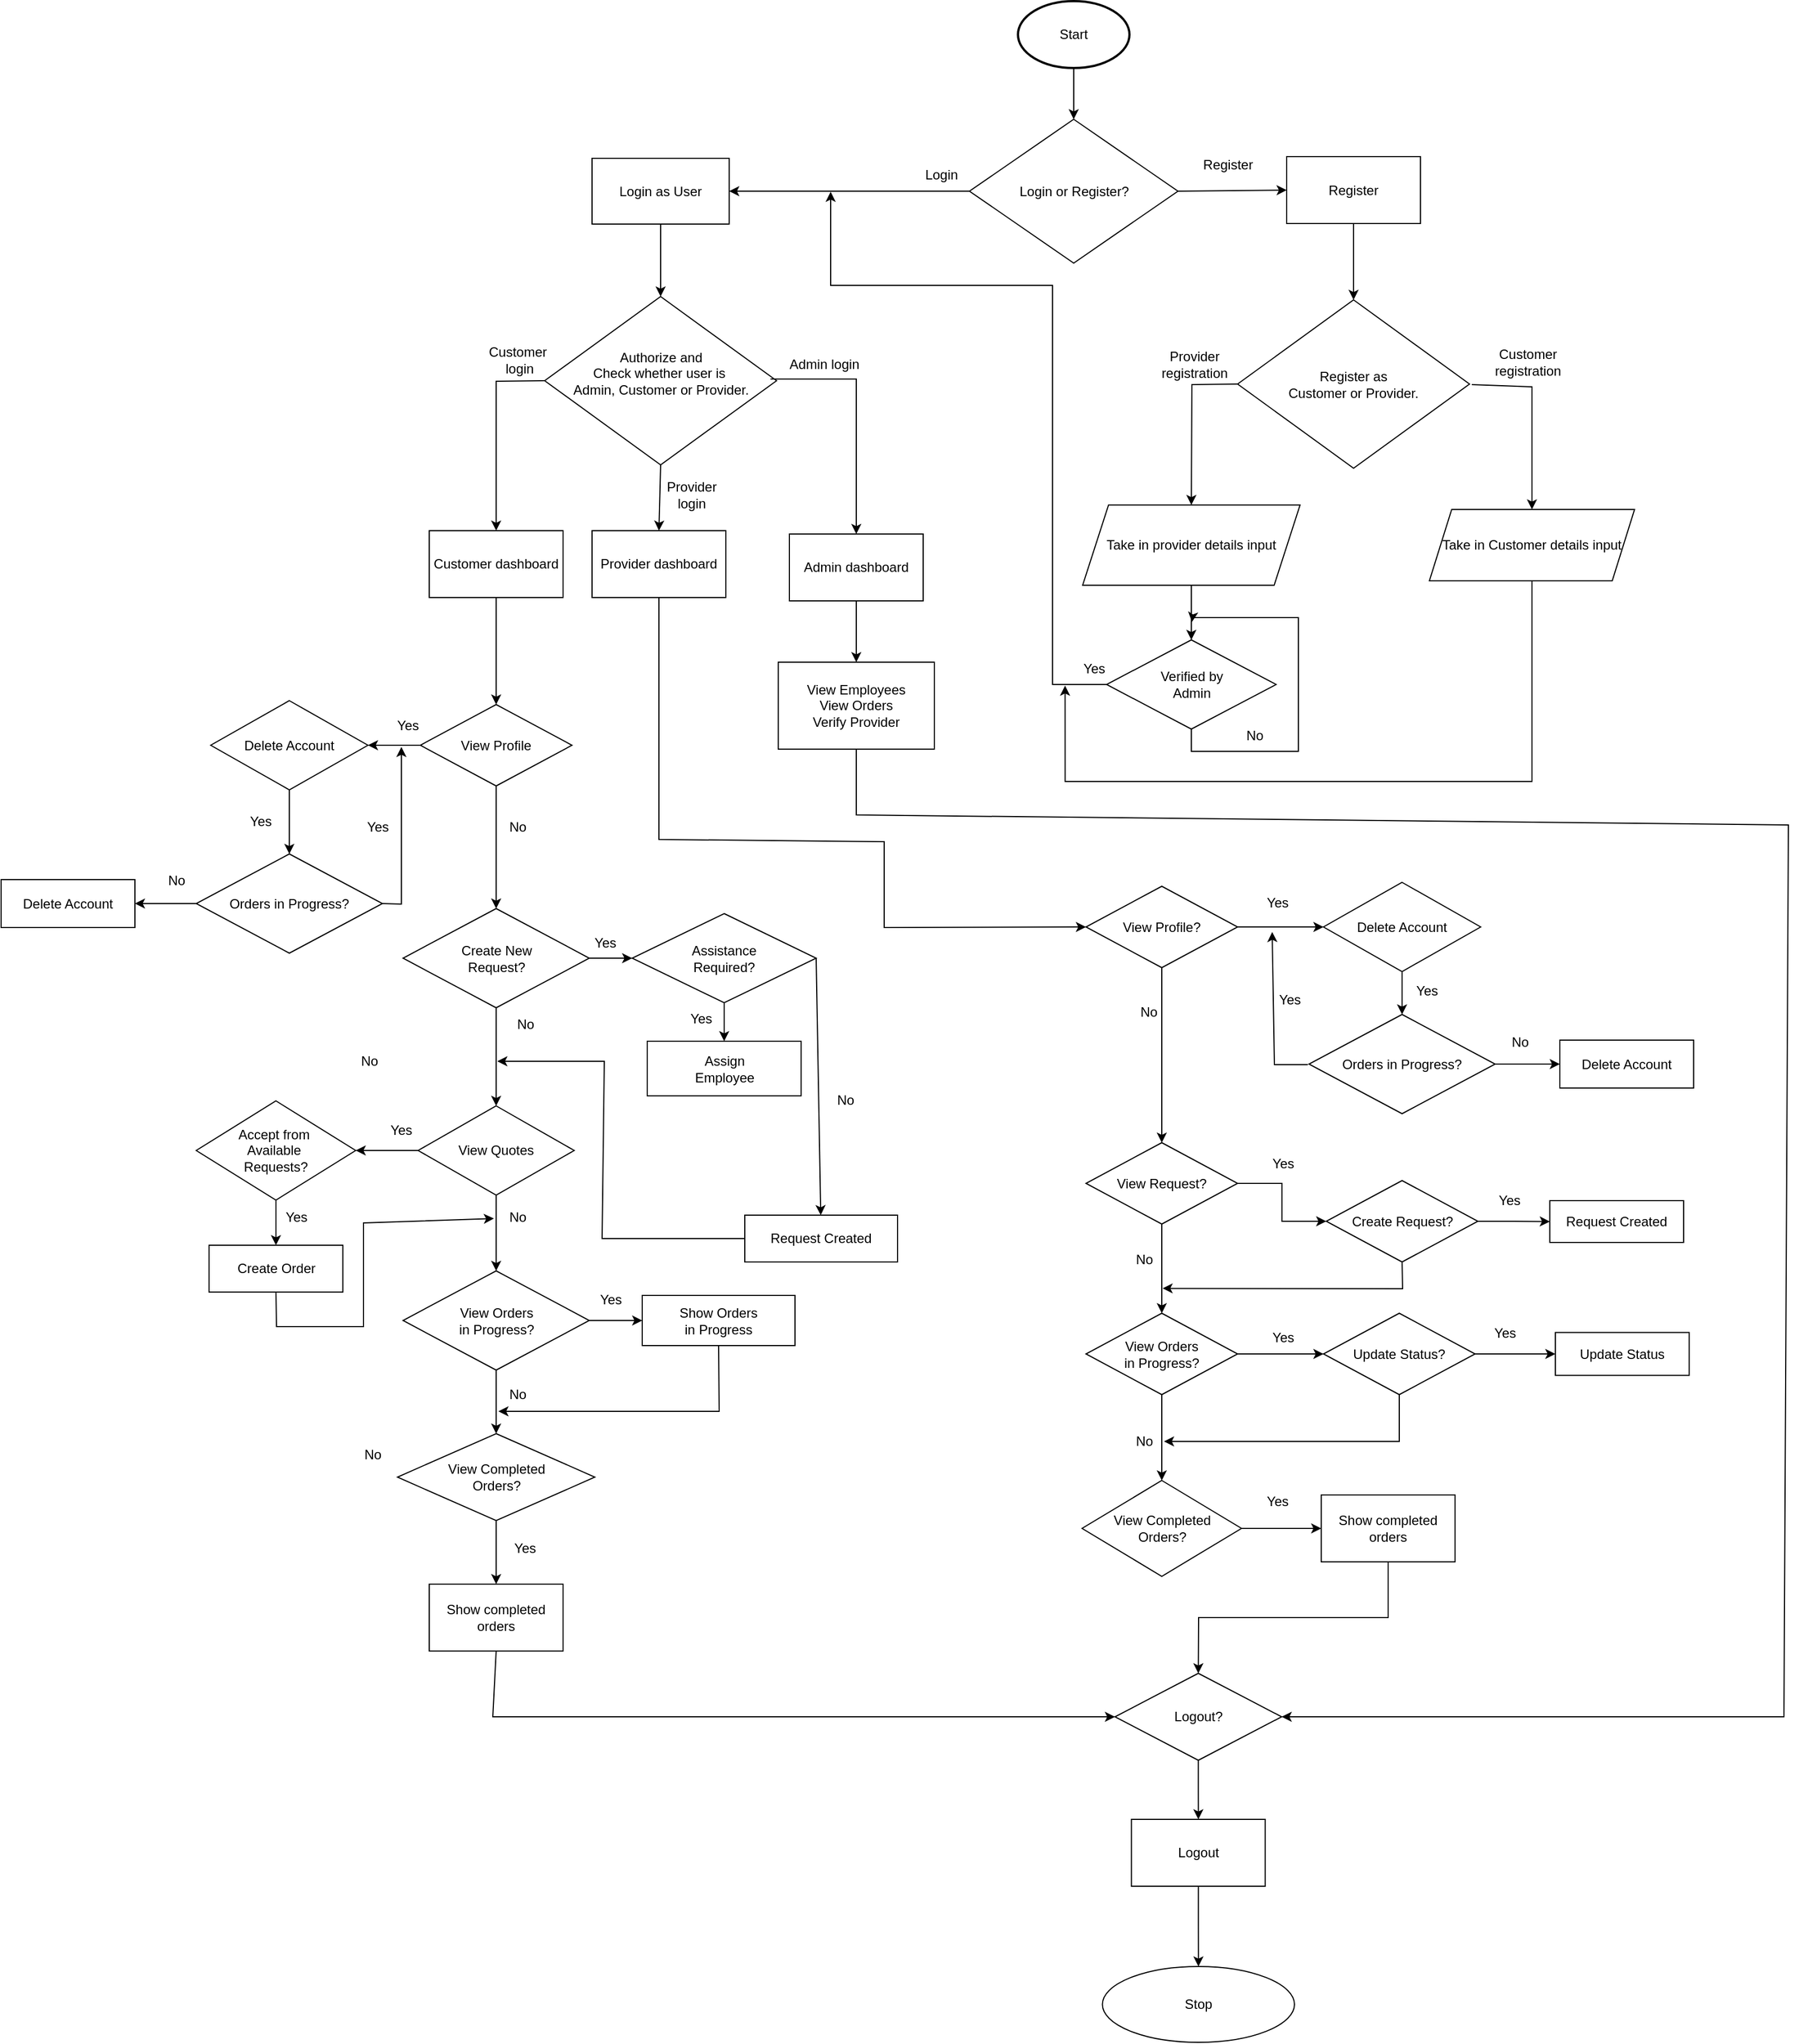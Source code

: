 <mxfile version="24.2.7" type="github">
  <diagram id="C5RBs43oDa-KdzZeNtuy" name="Page-1">
    <mxGraphModel dx="3140" dy="1832" grid="0" gridSize="10" guides="1" tooltips="1" connect="1" arrows="1" fold="1" page="0" pageScale="1" pageWidth="827" pageHeight="1169" math="0" shadow="0">
      <root>
        <mxCell id="WIyWlLk6GJQsqaUBKTNV-0" />
        <mxCell id="WIyWlLk6GJQsqaUBKTNV-1" parent="WIyWlLk6GJQsqaUBKTNV-0" />
        <mxCell id="cVaj2u5GrDJfhxVtXkWg-0" value="Start" style="strokeWidth=2;html=1;shape=mxgraph.flowchart.start_1;whiteSpace=wrap;" parent="WIyWlLk6GJQsqaUBKTNV-1" vertex="1">
          <mxGeometry x="954" y="-68" width="100" height="60" as="geometry" />
        </mxCell>
        <mxCell id="cVaj2u5GrDJfhxVtXkWg-1" value="Login as User" style="rounded=0;whiteSpace=wrap;html=1;" parent="WIyWlLk6GJQsqaUBKTNV-1" vertex="1">
          <mxGeometry x="572" y="73" width="123" height="59" as="geometry" />
        </mxCell>
        <mxCell id="cVaj2u5GrDJfhxVtXkWg-2" value="Authorize and &lt;br&gt;&lt;div&gt;Check whether user is&amp;nbsp;&lt;/div&gt;&lt;div&gt;Admin, Customer or Provider.&lt;/div&gt;&lt;div&gt;&lt;br&gt;&lt;/div&gt;" style="rhombus;whiteSpace=wrap;html=1;" parent="WIyWlLk6GJQsqaUBKTNV-1" vertex="1">
          <mxGeometry x="529.5" y="197" width="208" height="151" as="geometry" />
        </mxCell>
        <mxCell id="i8c5pmDL8lrEYYDZXuy1-27" style="edgeStyle=orthogonalEdgeStyle;rounded=0;orthogonalLoop=1;jettySize=auto;html=1;exitX=0.5;exitY=1;exitDx=0;exitDy=0;entryX=0.5;entryY=0;entryDx=0;entryDy=0;" parent="WIyWlLk6GJQsqaUBKTNV-1" source="cVaj2u5GrDJfhxVtXkWg-4" target="i8c5pmDL8lrEYYDZXuy1-26" edge="1">
          <mxGeometry relative="1" as="geometry" />
        </mxCell>
        <mxCell id="cVaj2u5GrDJfhxVtXkWg-4" value="Take in provider details input" style="shape=parallelogram;perimeter=parallelogramPerimeter;whiteSpace=wrap;html=1;fixedSize=1;size=23.235;" parent="WIyWlLk6GJQsqaUBKTNV-1" vertex="1">
          <mxGeometry x="1012" y="384" width="195" height="72" as="geometry" />
        </mxCell>
        <mxCell id="dcPLABYHglqpTAZh8oRQ-6" style="edgeStyle=orthogonalEdgeStyle;rounded=0;orthogonalLoop=1;jettySize=auto;html=1;exitX=0.5;exitY=1;exitDx=0;exitDy=0;entryX=0.25;entryY=1;entryDx=0;entryDy=0;" parent="WIyWlLk6GJQsqaUBKTNV-1" source="cVaj2u5GrDJfhxVtXkWg-5" target="dcPLABYHglqpTAZh8oRQ-2" edge="1">
          <mxGeometry relative="1" as="geometry">
            <Array as="points">
              <mxPoint x="1415" y="632" />
              <mxPoint x="996" y="632" />
            </Array>
          </mxGeometry>
        </mxCell>
        <mxCell id="cVaj2u5GrDJfhxVtXkWg-5" value="&lt;div&gt;Take in Customer details input&lt;/div&gt;" style="shape=parallelogram;perimeter=parallelogramPerimeter;whiteSpace=wrap;html=1;fixedSize=1;" parent="WIyWlLk6GJQsqaUBKTNV-1" vertex="1">
          <mxGeometry x="1323" y="388" width="184" height="64" as="geometry" />
        </mxCell>
        <mxCell id="fpHp3r4n80lvqYWK6fRq-11" style="edgeStyle=orthogonalEdgeStyle;rounded=0;orthogonalLoop=1;jettySize=auto;html=1;exitX=0.5;exitY=1;exitDx=0;exitDy=0;entryX=0.5;entryY=0;entryDx=0;entryDy=0;" edge="1" parent="WIyWlLk6GJQsqaUBKTNV-1" source="cVaj2u5GrDJfhxVtXkWg-7" target="fpHp3r4n80lvqYWK6fRq-4">
          <mxGeometry relative="1" as="geometry" />
        </mxCell>
        <mxCell id="cVaj2u5GrDJfhxVtXkWg-7" value="&lt;div&gt;Customer dashboard&lt;/div&gt;" style="rounded=0;whiteSpace=wrap;html=1;" parent="WIyWlLk6GJQsqaUBKTNV-1" vertex="1">
          <mxGeometry x="426" y="407" width="120" height="60" as="geometry" />
        </mxCell>
        <mxCell id="fpHp3r4n80lvqYWK6fRq-2" style="edgeStyle=orthogonalEdgeStyle;rounded=0;orthogonalLoop=1;jettySize=auto;html=1;exitX=0.5;exitY=1;exitDx=0;exitDy=0;entryX=0.5;entryY=0;entryDx=0;entryDy=0;" edge="1" parent="WIyWlLk6GJQsqaUBKTNV-1" source="cVaj2u5GrDJfhxVtXkWg-8" target="cVaj2u5GrDJfhxVtXkWg-9">
          <mxGeometry relative="1" as="geometry" />
        </mxCell>
        <mxCell id="cVaj2u5GrDJfhxVtXkWg-8" value="&lt;div&gt;Admin dashboard&lt;/div&gt;" style="rounded=0;whiteSpace=wrap;html=1;" parent="WIyWlLk6GJQsqaUBKTNV-1" vertex="1">
          <mxGeometry x="749" y="410" width="120" height="60" as="geometry" />
        </mxCell>
        <mxCell id="cVaj2u5GrDJfhxVtXkWg-12" value="&lt;div&gt;Assign&lt;/div&gt;&lt;div&gt;Employee&lt;br&gt;&lt;/div&gt;" style="rounded=0;whiteSpace=wrap;html=1;" parent="WIyWlLk6GJQsqaUBKTNV-1" vertex="1">
          <mxGeometry x="621.5" y="865" width="138" height="49" as="geometry" />
        </mxCell>
        <mxCell id="cVaj2u5GrDJfhxVtXkWg-13" value="&lt;div&gt;Request Created&lt;/div&gt;" style="rounded=0;whiteSpace=wrap;html=1;" parent="WIyWlLk6GJQsqaUBKTNV-1" vertex="1">
          <mxGeometry x="709" y="1021" width="137" height="42" as="geometry" />
        </mxCell>
        <mxCell id="cVaj2u5GrDJfhxVtXkWg-15" value="Show Orders &lt;br&gt;in Progress" style="rounded=0;whiteSpace=wrap;html=1;" parent="WIyWlLk6GJQsqaUBKTNV-1" vertex="1">
          <mxGeometry x="617" y="1093" width="137" height="45" as="geometry" />
        </mxCell>
        <mxCell id="i8c5pmDL8lrEYYDZXuy1-1" value="Login or Register?" style="rhombus;whiteSpace=wrap;html=1;" parent="WIyWlLk6GJQsqaUBKTNV-1" vertex="1">
          <mxGeometry x="910.5" y="38" width="187" height="129" as="geometry" />
        </mxCell>
        <mxCell id="i8c5pmDL8lrEYYDZXuy1-2" value="" style="endArrow=classic;html=1;rounded=0;exitX=0.5;exitY=1;exitDx=0;exitDy=0;exitPerimeter=0;entryX=0.5;entryY=0;entryDx=0;entryDy=0;" parent="WIyWlLk6GJQsqaUBKTNV-1" source="cVaj2u5GrDJfhxVtXkWg-0" target="i8c5pmDL8lrEYYDZXuy1-1" edge="1">
          <mxGeometry width="50" height="50" relative="1" as="geometry">
            <mxPoint x="995" y="237" as="sourcePoint" />
            <mxPoint x="1045" y="187" as="targetPoint" />
          </mxGeometry>
        </mxCell>
        <mxCell id="i8c5pmDL8lrEYYDZXuy1-3" value="" style="endArrow=classic;html=1;rounded=0;exitX=0;exitY=0.5;exitDx=0;exitDy=0;entryX=1;entryY=0.5;entryDx=0;entryDy=0;" parent="WIyWlLk6GJQsqaUBKTNV-1" source="i8c5pmDL8lrEYYDZXuy1-1" target="cVaj2u5GrDJfhxVtXkWg-1" edge="1">
          <mxGeometry width="50" height="50" relative="1" as="geometry">
            <mxPoint x="995" y="237" as="sourcePoint" />
            <mxPoint x="1045" y="187" as="targetPoint" />
          </mxGeometry>
        </mxCell>
        <mxCell id="i8c5pmDL8lrEYYDZXuy1-4" value="Register" style="rounded=0;whiteSpace=wrap;html=1;" parent="WIyWlLk6GJQsqaUBKTNV-1" vertex="1">
          <mxGeometry x="1195" y="71.5" width="120" height="60" as="geometry" />
        </mxCell>
        <mxCell id="i8c5pmDL8lrEYYDZXuy1-5" value="" style="endArrow=classic;html=1;rounded=0;exitX=0.5;exitY=1;exitDx=0;exitDy=0;entryX=0.5;entryY=0;entryDx=0;entryDy=0;" parent="WIyWlLk6GJQsqaUBKTNV-1" source="cVaj2u5GrDJfhxVtXkWg-1" target="cVaj2u5GrDJfhxVtXkWg-2" edge="1">
          <mxGeometry width="50" height="50" relative="1" as="geometry">
            <mxPoint x="984" y="237" as="sourcePoint" />
            <mxPoint x="1045" y="187" as="targetPoint" />
          </mxGeometry>
        </mxCell>
        <mxCell id="i8c5pmDL8lrEYYDZXuy1-6" value="&lt;div&gt;Register as&lt;br&gt;&lt;/div&gt;&lt;div&gt;Customer or Provider.&lt;/div&gt;" style="rhombus;whiteSpace=wrap;html=1;" parent="WIyWlLk6GJQsqaUBKTNV-1" vertex="1">
          <mxGeometry x="1151" y="200" width="208" height="151" as="geometry" />
        </mxCell>
        <mxCell id="i8c5pmDL8lrEYYDZXuy1-8" value="" style="endArrow=classic;html=1;rounded=0;entryX=0.5;entryY=0;entryDx=0;entryDy=0;exitX=0.5;exitY=1;exitDx=0;exitDy=0;" parent="WIyWlLk6GJQsqaUBKTNV-1" source="i8c5pmDL8lrEYYDZXuy1-4" target="i8c5pmDL8lrEYYDZXuy1-6" edge="1">
          <mxGeometry width="50" height="50" relative="1" as="geometry">
            <mxPoint x="995" y="237" as="sourcePoint" />
            <mxPoint x="1045" y="187" as="targetPoint" />
          </mxGeometry>
        </mxCell>
        <mxCell id="i8c5pmDL8lrEYYDZXuy1-9" value="" style="endArrow=classic;html=1;rounded=0;entryX=0;entryY=0.5;entryDx=0;entryDy=0;exitX=1;exitY=0.5;exitDx=0;exitDy=0;" parent="WIyWlLk6GJQsqaUBKTNV-1" source="i8c5pmDL8lrEYYDZXuy1-1" target="i8c5pmDL8lrEYYDZXuy1-4" edge="1">
          <mxGeometry width="50" height="50" relative="1" as="geometry">
            <mxPoint x="995" y="237" as="sourcePoint" />
            <mxPoint x="1045" y="187" as="targetPoint" />
          </mxGeometry>
        </mxCell>
        <mxCell id="i8c5pmDL8lrEYYDZXuy1-10" value="" style="endArrow=classic;html=1;rounded=0;exitX=0;exitY=0.5;exitDx=0;exitDy=0;entryX=0.5;entryY=0;entryDx=0;entryDy=0;" parent="WIyWlLk6GJQsqaUBKTNV-1" source="i8c5pmDL8lrEYYDZXuy1-6" target="cVaj2u5GrDJfhxVtXkWg-4" edge="1">
          <mxGeometry width="50" height="50" relative="1" as="geometry">
            <mxPoint x="860" y="369" as="sourcePoint" />
            <mxPoint x="910" y="319" as="targetPoint" />
            <Array as="points">
              <mxPoint x="1110" y="276" />
            </Array>
          </mxGeometry>
        </mxCell>
        <mxCell id="i8c5pmDL8lrEYYDZXuy1-11" value="" style="endArrow=classic;html=1;rounded=0;entryX=0.5;entryY=0;entryDx=0;entryDy=0;" parent="WIyWlLk6GJQsqaUBKTNV-1" target="cVaj2u5GrDJfhxVtXkWg-5" edge="1">
          <mxGeometry width="50" height="50" relative="1" as="geometry">
            <mxPoint x="1361" y="276" as="sourcePoint" />
            <mxPoint x="910" y="319" as="targetPoint" />
            <Array as="points">
              <mxPoint x="1415" y="278" />
            </Array>
          </mxGeometry>
        </mxCell>
        <mxCell id="i8c5pmDL8lrEYYDZXuy1-12" value="Provider dashboard" style="rounded=0;whiteSpace=wrap;html=1;" parent="WIyWlLk6GJQsqaUBKTNV-1" vertex="1">
          <mxGeometry x="572" y="407" width="120" height="60" as="geometry" />
        </mxCell>
        <mxCell id="i8c5pmDL8lrEYYDZXuy1-13" value="" style="endArrow=classic;html=1;rounded=0;exitX=0.974;exitY=0.49;exitDx=0;exitDy=0;exitPerimeter=0;entryX=0.5;entryY=0;entryDx=0;entryDy=0;" parent="WIyWlLk6GJQsqaUBKTNV-1" source="cVaj2u5GrDJfhxVtXkWg-2" target="cVaj2u5GrDJfhxVtXkWg-8" edge="1">
          <mxGeometry width="50" height="50" relative="1" as="geometry">
            <mxPoint x="860" y="371" as="sourcePoint" />
            <mxPoint x="910" y="321" as="targetPoint" />
            <Array as="points">
              <mxPoint x="809" y="271" />
            </Array>
          </mxGeometry>
        </mxCell>
        <mxCell id="i8c5pmDL8lrEYYDZXuy1-14" value="" style="endArrow=classic;html=1;rounded=0;exitX=0.5;exitY=1;exitDx=0;exitDy=0;entryX=0.5;entryY=0;entryDx=0;entryDy=0;" parent="WIyWlLk6GJQsqaUBKTNV-1" source="cVaj2u5GrDJfhxVtXkWg-2" target="i8c5pmDL8lrEYYDZXuy1-12" edge="1">
          <mxGeometry width="50" height="50" relative="1" as="geometry">
            <mxPoint x="860" y="371" as="sourcePoint" />
            <mxPoint x="910" y="321" as="targetPoint" />
          </mxGeometry>
        </mxCell>
        <mxCell id="i8c5pmDL8lrEYYDZXuy1-15" value="" style="endArrow=classic;html=1;rounded=0;exitX=0;exitY=0.5;exitDx=0;exitDy=0;entryX=0.5;entryY=0;entryDx=0;entryDy=0;" parent="WIyWlLk6GJQsqaUBKTNV-1" source="cVaj2u5GrDJfhxVtXkWg-2" target="cVaj2u5GrDJfhxVtXkWg-7" edge="1">
          <mxGeometry width="50" height="50" relative="1" as="geometry">
            <mxPoint x="860" y="371" as="sourcePoint" />
            <mxPoint x="910" y="321" as="targetPoint" />
            <Array as="points">
              <mxPoint x="486" y="273" />
            </Array>
          </mxGeometry>
        </mxCell>
        <mxCell id="i8c5pmDL8lrEYYDZXuy1-16" value="Provider registration" style="text;html=1;align=center;verticalAlign=middle;whiteSpace=wrap;rounded=0;rotation=0;" parent="WIyWlLk6GJQsqaUBKTNV-1" vertex="1">
          <mxGeometry x="1060" y="243" width="105" height="30" as="geometry" />
        </mxCell>
        <mxCell id="i8c5pmDL8lrEYYDZXuy1-17" value="&lt;div&gt;Customer&lt;/div&gt;&lt;div&gt;registration&lt;/div&gt;" style="text;html=1;align=center;verticalAlign=middle;whiteSpace=wrap;rounded=0;" parent="WIyWlLk6GJQsqaUBKTNV-1" vertex="1">
          <mxGeometry x="1359" y="241" width="105" height="30" as="geometry" />
        </mxCell>
        <mxCell id="i8c5pmDL8lrEYYDZXuy1-18" value="Admin login" style="text;html=1;align=center;verticalAlign=middle;whiteSpace=wrap;rounded=0;" parent="WIyWlLk6GJQsqaUBKTNV-1" vertex="1">
          <mxGeometry x="728" y="243" width="105" height="30" as="geometry" />
        </mxCell>
        <mxCell id="i8c5pmDL8lrEYYDZXuy1-19" value="&lt;div&gt;Provider&lt;/div&gt;&lt;div&gt;login&lt;/div&gt;" style="text;html=1;align=center;verticalAlign=middle;whiteSpace=wrap;rounded=0;" parent="WIyWlLk6GJQsqaUBKTNV-1" vertex="1">
          <mxGeometry x="609" y="360" width="105" height="30" as="geometry" />
        </mxCell>
        <mxCell id="i8c5pmDL8lrEYYDZXuy1-21" value="&lt;div&gt;Customer&lt;/div&gt;&lt;div&gt;&amp;nbsp;login&lt;/div&gt;" style="text;html=1;align=center;verticalAlign=middle;whiteSpace=wrap;rounded=0;" parent="WIyWlLk6GJQsqaUBKTNV-1" vertex="1">
          <mxGeometry x="453" y="239" width="105" height="30" as="geometry" />
        </mxCell>
        <mxCell id="i8c5pmDL8lrEYYDZXuy1-23" value="Register" style="text;html=1;align=center;verticalAlign=middle;whiteSpace=wrap;rounded=0;" parent="WIyWlLk6GJQsqaUBKTNV-1" vertex="1">
          <mxGeometry x="1090" y="64" width="105" height="30" as="geometry" />
        </mxCell>
        <mxCell id="i8c5pmDL8lrEYYDZXuy1-28" style="edgeStyle=orthogonalEdgeStyle;rounded=0;orthogonalLoop=1;jettySize=auto;html=1;exitX=0.5;exitY=1;exitDx=0;exitDy=0;" parent="WIyWlLk6GJQsqaUBKTNV-1" source="i8c5pmDL8lrEYYDZXuy1-26" edge="1">
          <mxGeometry relative="1" as="geometry">
            <mxPoint x="1110" y="489" as="targetPoint" />
          </mxGeometry>
        </mxCell>
        <mxCell id="i8c5pmDL8lrEYYDZXuy1-29" style="edgeStyle=orthogonalEdgeStyle;rounded=0;orthogonalLoop=1;jettySize=auto;html=1;exitX=0;exitY=0.5;exitDx=0;exitDy=0;" parent="WIyWlLk6GJQsqaUBKTNV-1" source="i8c5pmDL8lrEYYDZXuy1-26" edge="1">
          <mxGeometry relative="1" as="geometry">
            <mxPoint x="786" y="103" as="targetPoint" />
            <Array as="points">
              <mxPoint x="985" y="545" />
              <mxPoint x="985" y="187" />
              <mxPoint x="786" y="187" />
            </Array>
          </mxGeometry>
        </mxCell>
        <mxCell id="i8c5pmDL8lrEYYDZXuy1-26" value="&lt;div&gt;Verified by&lt;/div&gt;&lt;div&gt;Admin&lt;br&gt;&lt;/div&gt;" style="rhombus;whiteSpace=wrap;html=1;" parent="WIyWlLk6GJQsqaUBKTNV-1" vertex="1">
          <mxGeometry x="1033.5" y="505" width="152" height="80" as="geometry" />
        </mxCell>
        <mxCell id="dcPLABYHglqpTAZh8oRQ-0" value="Login" style="text;html=1;align=center;verticalAlign=middle;whiteSpace=wrap;rounded=0;" parent="WIyWlLk6GJQsqaUBKTNV-1" vertex="1">
          <mxGeometry x="833" y="73" width="105" height="30" as="geometry" />
        </mxCell>
        <mxCell id="dcPLABYHglqpTAZh8oRQ-2" value="Yes" style="text;html=1;align=center;verticalAlign=middle;whiteSpace=wrap;rounded=0;" parent="WIyWlLk6GJQsqaUBKTNV-1" vertex="1">
          <mxGeometry x="970" y="516" width="105" height="30" as="geometry" />
        </mxCell>
        <mxCell id="dcPLABYHglqpTAZh8oRQ-3" value="&lt;div&gt;No&lt;/div&gt;" style="text;html=1;align=center;verticalAlign=middle;whiteSpace=wrap;rounded=0;" parent="WIyWlLk6GJQsqaUBKTNV-1" vertex="1">
          <mxGeometry x="1114" y="576" width="105" height="30" as="geometry" />
        </mxCell>
        <mxCell id="cVaj2u5GrDJfhxVtXkWg-9" value="&lt;div&gt;View Employees&lt;/div&gt;&lt;div&gt;View Orders&lt;/div&gt;&lt;div&gt;Verify Provider&lt;br&gt;&lt;/div&gt;" style="rounded=0;whiteSpace=wrap;html=1;" parent="WIyWlLk6GJQsqaUBKTNV-1" vertex="1">
          <mxGeometry x="739" y="525" width="140" height="78" as="geometry" />
        </mxCell>
        <mxCell id="fpHp3r4n80lvqYWK6fRq-12" style="edgeStyle=orthogonalEdgeStyle;rounded=0;orthogonalLoop=1;jettySize=auto;html=1;exitX=0.5;exitY=1;exitDx=0;exitDy=0;entryX=0.5;entryY=0;entryDx=0;entryDy=0;" edge="1" parent="WIyWlLk6GJQsqaUBKTNV-1" source="fpHp3r4n80lvqYWK6fRq-4" target="fpHp3r4n80lvqYWK6fRq-6">
          <mxGeometry relative="1" as="geometry" />
        </mxCell>
        <mxCell id="fpHp3r4n80lvqYWK6fRq-14" value="" style="edgeStyle=orthogonalEdgeStyle;rounded=0;orthogonalLoop=1;jettySize=auto;html=1;" edge="1" parent="WIyWlLk6GJQsqaUBKTNV-1" source="fpHp3r4n80lvqYWK6fRq-4" target="fpHp3r4n80lvqYWK6fRq-13">
          <mxGeometry relative="1" as="geometry" />
        </mxCell>
        <mxCell id="fpHp3r4n80lvqYWK6fRq-4" value="View Profile" style="rhombus;whiteSpace=wrap;html=1;" vertex="1" parent="WIyWlLk6GJQsqaUBKTNV-1">
          <mxGeometry x="418" y="563" width="136" height="73" as="geometry" />
        </mxCell>
        <mxCell id="fpHp3r4n80lvqYWK6fRq-29" value="" style="edgeStyle=orthogonalEdgeStyle;rounded=0;orthogonalLoop=1;jettySize=auto;html=1;" edge="1" parent="WIyWlLk6GJQsqaUBKTNV-1" source="fpHp3r4n80lvqYWK6fRq-6" target="fpHp3r4n80lvqYWK6fRq-7">
          <mxGeometry relative="1" as="geometry" />
        </mxCell>
        <mxCell id="fpHp3r4n80lvqYWK6fRq-32" value="" style="edgeStyle=orthogonalEdgeStyle;rounded=0;orthogonalLoop=1;jettySize=auto;html=1;" edge="1" parent="WIyWlLk6GJQsqaUBKTNV-1" source="fpHp3r4n80lvqYWK6fRq-6" target="fpHp3r4n80lvqYWK6fRq-31">
          <mxGeometry relative="1" as="geometry" />
        </mxCell>
        <mxCell id="fpHp3r4n80lvqYWK6fRq-6" value="Create New &lt;br&gt;Request?" style="rhombus;whiteSpace=wrap;html=1;" vertex="1" parent="WIyWlLk6GJQsqaUBKTNV-1">
          <mxGeometry x="402.5" y="746" width="167" height="89" as="geometry" />
        </mxCell>
        <mxCell id="fpHp3r4n80lvqYWK6fRq-30" value="" style="edgeStyle=orthogonalEdgeStyle;rounded=0;orthogonalLoop=1;jettySize=auto;html=1;" edge="1" parent="WIyWlLk6GJQsqaUBKTNV-1" source="fpHp3r4n80lvqYWK6fRq-7" target="fpHp3r4n80lvqYWK6fRq-10">
          <mxGeometry relative="1" as="geometry" />
        </mxCell>
        <mxCell id="fpHp3r4n80lvqYWK6fRq-42" value="" style="edgeStyle=orthogonalEdgeStyle;rounded=0;orthogonalLoop=1;jettySize=auto;html=1;" edge="1" parent="WIyWlLk6GJQsqaUBKTNV-1" source="fpHp3r4n80lvqYWK6fRq-7" target="fpHp3r4n80lvqYWK6fRq-41">
          <mxGeometry relative="1" as="geometry" />
        </mxCell>
        <mxCell id="fpHp3r4n80lvqYWK6fRq-7" value="&lt;div&gt;View Quotes&lt;/div&gt;" style="rhombus;whiteSpace=wrap;html=1;" vertex="1" parent="WIyWlLk6GJQsqaUBKTNV-1">
          <mxGeometry x="416" y="923" width="140" height="80" as="geometry" />
        </mxCell>
        <mxCell id="fpHp3r4n80lvqYWK6fRq-8" value="&lt;div&gt;Orders in Progress?&lt;/div&gt;" style="rhombus;whiteSpace=wrap;html=1;" vertex="1" parent="WIyWlLk6GJQsqaUBKTNV-1">
          <mxGeometry x="217" y="697" width="167" height="89" as="geometry" />
        </mxCell>
        <mxCell id="fpHp3r4n80lvqYWK6fRq-53" value="" style="edgeStyle=orthogonalEdgeStyle;rounded=0;orthogonalLoop=1;jettySize=auto;html=1;" edge="1" parent="WIyWlLk6GJQsqaUBKTNV-1" source="fpHp3r4n80lvqYWK6fRq-10" target="fpHp3r4n80lvqYWK6fRq-52">
          <mxGeometry relative="1" as="geometry" />
        </mxCell>
        <mxCell id="fpHp3r4n80lvqYWK6fRq-61" value="" style="edgeStyle=orthogonalEdgeStyle;rounded=0;orthogonalLoop=1;jettySize=auto;html=1;" edge="1" parent="WIyWlLk6GJQsqaUBKTNV-1" source="fpHp3r4n80lvqYWK6fRq-10" target="cVaj2u5GrDJfhxVtXkWg-15">
          <mxGeometry relative="1" as="geometry" />
        </mxCell>
        <mxCell id="fpHp3r4n80lvqYWK6fRq-10" value="View Orders&lt;br&gt;in Progress?" style="rhombus;whiteSpace=wrap;html=1;" vertex="1" parent="WIyWlLk6GJQsqaUBKTNV-1">
          <mxGeometry x="402.5" y="1071" width="167" height="89" as="geometry" />
        </mxCell>
        <mxCell id="fpHp3r4n80lvqYWK6fRq-17" value="" style="edgeStyle=orthogonalEdgeStyle;rounded=0;orthogonalLoop=1;jettySize=auto;html=1;entryX=0.5;entryY=0;entryDx=0;entryDy=0;" edge="1" parent="WIyWlLk6GJQsqaUBKTNV-1" source="fpHp3r4n80lvqYWK6fRq-13" target="fpHp3r4n80lvqYWK6fRq-8">
          <mxGeometry relative="1" as="geometry">
            <mxPoint x="300.5" y="719.5" as="targetPoint" />
          </mxGeometry>
        </mxCell>
        <mxCell id="fpHp3r4n80lvqYWK6fRq-13" value="Delete Account" style="rhombus;whiteSpace=wrap;html=1;" vertex="1" parent="WIyWlLk6GJQsqaUBKTNV-1">
          <mxGeometry x="230" y="559.5" width="141" height="80" as="geometry" />
        </mxCell>
        <mxCell id="fpHp3r4n80lvqYWK6fRq-18" value="Delete Account" style="rounded=0;whiteSpace=wrap;html=1;" vertex="1" parent="WIyWlLk6GJQsqaUBKTNV-1">
          <mxGeometry x="42" y="720" width="120" height="43" as="geometry" />
        </mxCell>
        <mxCell id="fpHp3r4n80lvqYWK6fRq-20" value="No" style="text;html=1;align=center;verticalAlign=middle;whiteSpace=wrap;rounded=0;" vertex="1" parent="WIyWlLk6GJQsqaUBKTNV-1">
          <mxGeometry x="488" y="658" width="35" height="30" as="geometry" />
        </mxCell>
        <mxCell id="fpHp3r4n80lvqYWK6fRq-21" value="" style="endArrow=classic;html=1;rounded=0;entryX=1;entryY=0.5;entryDx=0;entryDy=0;exitX=0;exitY=0.5;exitDx=0;exitDy=0;" edge="1" parent="WIyWlLk6GJQsqaUBKTNV-1" source="fpHp3r4n80lvqYWK6fRq-8" target="fpHp3r4n80lvqYWK6fRq-18">
          <mxGeometry width="50" height="50" relative="1" as="geometry">
            <mxPoint x="653" y="696" as="sourcePoint" />
            <mxPoint x="703" y="646" as="targetPoint" />
          </mxGeometry>
        </mxCell>
        <mxCell id="fpHp3r4n80lvqYWK6fRq-24" value="" style="endArrow=classic;html=1;rounded=0;exitX=1;exitY=0.5;exitDx=0;exitDy=0;" edge="1" parent="WIyWlLk6GJQsqaUBKTNV-1" source="fpHp3r4n80lvqYWK6fRq-8">
          <mxGeometry width="50" height="50" relative="1" as="geometry">
            <mxPoint x="521" y="756" as="sourcePoint" />
            <mxPoint x="401" y="601" as="targetPoint" />
            <Array as="points">
              <mxPoint x="401" y="742" />
            </Array>
          </mxGeometry>
        </mxCell>
        <mxCell id="fpHp3r4n80lvqYWK6fRq-25" value="Yes" style="text;html=1;align=center;verticalAlign=middle;whiteSpace=wrap;rounded=0;" vertex="1" parent="WIyWlLk6GJQsqaUBKTNV-1">
          <mxGeometry x="377" y="567" width="60" height="30" as="geometry" />
        </mxCell>
        <mxCell id="fpHp3r4n80lvqYWK6fRq-26" value="Yes" style="text;html=1;align=center;verticalAlign=middle;whiteSpace=wrap;rounded=0;" vertex="1" parent="WIyWlLk6GJQsqaUBKTNV-1">
          <mxGeometry x="363" y="658" width="34" height="30" as="geometry" />
        </mxCell>
        <mxCell id="fpHp3r4n80lvqYWK6fRq-27" value="Yes" style="text;html=1;align=center;verticalAlign=middle;whiteSpace=wrap;rounded=0;" vertex="1" parent="WIyWlLk6GJQsqaUBKTNV-1">
          <mxGeometry x="258" y="653" width="34" height="30" as="geometry" />
        </mxCell>
        <mxCell id="fpHp3r4n80lvqYWK6fRq-28" value="No" style="text;html=1;align=center;verticalAlign=middle;whiteSpace=wrap;rounded=0;" vertex="1" parent="WIyWlLk6GJQsqaUBKTNV-1">
          <mxGeometry x="182" y="706" width="35" height="30" as="geometry" />
        </mxCell>
        <mxCell id="fpHp3r4n80lvqYWK6fRq-33" value="" style="edgeStyle=orthogonalEdgeStyle;rounded=0;orthogonalLoop=1;jettySize=auto;html=1;" edge="1" parent="WIyWlLk6GJQsqaUBKTNV-1" source="fpHp3r4n80lvqYWK6fRq-31" target="cVaj2u5GrDJfhxVtXkWg-12">
          <mxGeometry relative="1" as="geometry" />
        </mxCell>
        <mxCell id="fpHp3r4n80lvqYWK6fRq-31" value="&lt;div&gt;Assistance&lt;/div&gt;&lt;div&gt;Required?&lt;br&gt;&lt;/div&gt;" style="rhombus;whiteSpace=wrap;html=1;" vertex="1" parent="WIyWlLk6GJQsqaUBKTNV-1">
          <mxGeometry x="608" y="750.5" width="165" height="80" as="geometry" />
        </mxCell>
        <mxCell id="fpHp3r4n80lvqYWK6fRq-34" value="" style="endArrow=classic;html=1;rounded=0;exitX=1;exitY=0.5;exitDx=0;exitDy=0;" edge="1" parent="WIyWlLk6GJQsqaUBKTNV-1" source="fpHp3r4n80lvqYWK6fRq-31" target="cVaj2u5GrDJfhxVtXkWg-13">
          <mxGeometry width="50" height="50" relative="1" as="geometry">
            <mxPoint x="646" y="829" as="sourcePoint" />
            <mxPoint x="696" y="779" as="targetPoint" />
          </mxGeometry>
        </mxCell>
        <mxCell id="fpHp3r4n80lvqYWK6fRq-35" value="No" style="text;html=1;align=center;verticalAlign=middle;whiteSpace=wrap;rounded=0;" vertex="1" parent="WIyWlLk6GJQsqaUBKTNV-1">
          <mxGeometry x="494.5" y="835" width="35" height="30" as="geometry" />
        </mxCell>
        <mxCell id="fpHp3r4n80lvqYWK6fRq-36" value="Yes" style="text;html=1;align=center;verticalAlign=middle;whiteSpace=wrap;rounded=0;" vertex="1" parent="WIyWlLk6GJQsqaUBKTNV-1">
          <mxGeometry x="567" y="767" width="34" height="19" as="geometry" />
        </mxCell>
        <mxCell id="fpHp3r4n80lvqYWK6fRq-37" value="Yes" style="text;html=1;align=center;verticalAlign=middle;whiteSpace=wrap;rounded=0;" vertex="1" parent="WIyWlLk6GJQsqaUBKTNV-1">
          <mxGeometry x="653" y="835" width="34" height="19" as="geometry" />
        </mxCell>
        <mxCell id="fpHp3r4n80lvqYWK6fRq-38" value="No" style="text;html=1;align=center;verticalAlign=middle;whiteSpace=wrap;rounded=0;" vertex="1" parent="WIyWlLk6GJQsqaUBKTNV-1">
          <mxGeometry x="782" y="903" width="35" height="30" as="geometry" />
        </mxCell>
        <mxCell id="fpHp3r4n80lvqYWK6fRq-39" value="" style="endArrow=classic;html=1;rounded=0;exitX=0;exitY=0.5;exitDx=0;exitDy=0;" edge="1" parent="WIyWlLk6GJQsqaUBKTNV-1" source="cVaj2u5GrDJfhxVtXkWg-13">
          <mxGeometry width="50" height="50" relative="1" as="geometry">
            <mxPoint x="646" y="917" as="sourcePoint" />
            <mxPoint x="487" y="883" as="targetPoint" />
            <Array as="points">
              <mxPoint x="581" y="1042" />
              <mxPoint x="583" y="883" />
            </Array>
          </mxGeometry>
        </mxCell>
        <mxCell id="fpHp3r4n80lvqYWK6fRq-40" value="No" style="text;html=1;align=center;verticalAlign=middle;whiteSpace=wrap;rounded=0;" vertex="1" parent="WIyWlLk6GJQsqaUBKTNV-1">
          <mxGeometry x="488" y="1008" width="35" height="30" as="geometry" />
        </mxCell>
        <mxCell id="fpHp3r4n80lvqYWK6fRq-47" value="" style="edgeStyle=orthogonalEdgeStyle;rounded=0;orthogonalLoop=1;jettySize=auto;html=1;" edge="1" parent="WIyWlLk6GJQsqaUBKTNV-1" source="fpHp3r4n80lvqYWK6fRq-41" target="fpHp3r4n80lvqYWK6fRq-46">
          <mxGeometry relative="1" as="geometry" />
        </mxCell>
        <mxCell id="fpHp3r4n80lvqYWK6fRq-41" value="&lt;div&gt;Accept from&amp;nbsp;&lt;/div&gt;&lt;div&gt;Available&amp;nbsp;&lt;/div&gt;&lt;div&gt;Requests?&lt;/div&gt;" style="rhombus;whiteSpace=wrap;html=1;" vertex="1" parent="WIyWlLk6GJQsqaUBKTNV-1">
          <mxGeometry x="217" y="918.5" width="143" height="89" as="geometry" />
        </mxCell>
        <mxCell id="fpHp3r4n80lvqYWK6fRq-46" value="Create Order" style="whiteSpace=wrap;html=1;" vertex="1" parent="WIyWlLk6GJQsqaUBKTNV-1">
          <mxGeometry x="228.5" y="1048" width="120" height="42" as="geometry" />
        </mxCell>
        <mxCell id="fpHp3r4n80lvqYWK6fRq-48" value="" style="endArrow=classic;html=1;rounded=0;entryX=0;entryY=0.5;entryDx=0;entryDy=0;exitX=0.5;exitY=1;exitDx=0;exitDy=0;" edge="1" parent="WIyWlLk6GJQsqaUBKTNV-1" source="fpHp3r4n80lvqYWK6fRq-46">
          <mxGeometry width="50" height="50" relative="1" as="geometry">
            <mxPoint x="288" y="1024" as="sourcePoint" />
            <mxPoint x="484" y="1024" as="targetPoint" />
            <Array as="points">
              <mxPoint x="289" y="1121" />
              <mxPoint x="367" y="1121" />
              <mxPoint x="367" y="1028" />
            </Array>
          </mxGeometry>
        </mxCell>
        <mxCell id="fpHp3r4n80lvqYWK6fRq-49" value="Yes" style="text;html=1;align=center;verticalAlign=middle;whiteSpace=wrap;rounded=0;" vertex="1" parent="WIyWlLk6GJQsqaUBKTNV-1">
          <mxGeometry x="290" y="1008" width="34" height="30" as="geometry" />
        </mxCell>
        <mxCell id="fpHp3r4n80lvqYWK6fRq-50" value="No" style="text;html=1;align=center;verticalAlign=middle;whiteSpace=wrap;rounded=0;" vertex="1" parent="WIyWlLk6GJQsqaUBKTNV-1">
          <mxGeometry x="355" y="868" width="35" height="30" as="geometry" />
        </mxCell>
        <mxCell id="fpHp3r4n80lvqYWK6fRq-51" value="Yes" style="text;html=1;align=center;verticalAlign=middle;whiteSpace=wrap;rounded=0;" vertex="1" parent="WIyWlLk6GJQsqaUBKTNV-1">
          <mxGeometry x="384" y="935" width="34" height="19" as="geometry" />
        </mxCell>
        <mxCell id="fpHp3r4n80lvqYWK6fRq-55" value="" style="edgeStyle=orthogonalEdgeStyle;rounded=0;orthogonalLoop=1;jettySize=auto;html=1;" edge="1" parent="WIyWlLk6GJQsqaUBKTNV-1" source="fpHp3r4n80lvqYWK6fRq-52" target="fpHp3r4n80lvqYWK6fRq-54">
          <mxGeometry relative="1" as="geometry" />
        </mxCell>
        <mxCell id="fpHp3r4n80lvqYWK6fRq-52" value="View Completed&lt;br&gt;Orders?" style="rhombus;whiteSpace=wrap;html=1;" vertex="1" parent="WIyWlLk6GJQsqaUBKTNV-1">
          <mxGeometry x="397.5" y="1217" width="177" height="78" as="geometry" />
        </mxCell>
        <mxCell id="fpHp3r4n80lvqYWK6fRq-54" value="Show completed orders" style="whiteSpace=wrap;html=1;" vertex="1" parent="WIyWlLk6GJQsqaUBKTNV-1">
          <mxGeometry x="426" y="1352" width="120" height="60" as="geometry" />
        </mxCell>
        <mxCell id="fpHp3r4n80lvqYWK6fRq-115" value="" style="edgeStyle=orthogonalEdgeStyle;rounded=0;orthogonalLoop=1;jettySize=auto;html=1;" edge="1" parent="WIyWlLk6GJQsqaUBKTNV-1" source="fpHp3r4n80lvqYWK6fRq-56" target="fpHp3r4n80lvqYWK6fRq-114">
          <mxGeometry relative="1" as="geometry" />
        </mxCell>
        <mxCell id="fpHp3r4n80lvqYWK6fRq-56" value="Logout?" style="rhombus;whiteSpace=wrap;html=1;" vertex="1" parent="WIyWlLk6GJQsqaUBKTNV-1">
          <mxGeometry x="1041" y="1432" width="149.5" height="78" as="geometry" />
        </mxCell>
        <mxCell id="fpHp3r4n80lvqYWK6fRq-58" value="No" style="text;html=1;align=center;verticalAlign=middle;whiteSpace=wrap;rounded=0;" vertex="1" parent="WIyWlLk6GJQsqaUBKTNV-1">
          <mxGeometry x="488" y="1167" width="35" height="30" as="geometry" />
        </mxCell>
        <mxCell id="fpHp3r4n80lvqYWK6fRq-59" value="No" style="text;html=1;align=center;verticalAlign=middle;whiteSpace=wrap;rounded=0;" vertex="1" parent="WIyWlLk6GJQsqaUBKTNV-1">
          <mxGeometry x="358" y="1221" width="35" height="30" as="geometry" />
        </mxCell>
        <mxCell id="fpHp3r4n80lvqYWK6fRq-60" value="Yes" style="text;html=1;align=center;verticalAlign=middle;whiteSpace=wrap;rounded=0;" vertex="1" parent="WIyWlLk6GJQsqaUBKTNV-1">
          <mxGeometry x="494.5" y="1305" width="34" height="30" as="geometry" />
        </mxCell>
        <mxCell id="fpHp3r4n80lvqYWK6fRq-62" value="" style="endArrow=classic;html=1;rounded=0;entryX=0;entryY=1;entryDx=0;entryDy=0;exitX=0.5;exitY=1;exitDx=0;exitDy=0;" edge="1" parent="WIyWlLk6GJQsqaUBKTNV-1" source="cVaj2u5GrDJfhxVtXkWg-15" target="fpHp3r4n80lvqYWK6fRq-58">
          <mxGeometry width="50" height="50" relative="1" as="geometry">
            <mxPoint x="511" y="1273" as="sourcePoint" />
            <mxPoint x="561" y="1223" as="targetPoint" />
            <Array as="points">
              <mxPoint x="686" y="1197" />
            </Array>
          </mxGeometry>
        </mxCell>
        <mxCell id="fpHp3r4n80lvqYWK6fRq-63" value="Yes" style="text;html=1;align=center;verticalAlign=middle;whiteSpace=wrap;rounded=0;" vertex="1" parent="WIyWlLk6GJQsqaUBKTNV-1">
          <mxGeometry x="572" y="1082" width="34" height="30" as="geometry" />
        </mxCell>
        <mxCell id="fpHp3r4n80lvqYWK6fRq-71" value="" style="edgeStyle=orthogonalEdgeStyle;rounded=0;orthogonalLoop=1;jettySize=auto;html=1;" edge="1" parent="WIyWlLk6GJQsqaUBKTNV-1" source="fpHp3r4n80lvqYWK6fRq-66" target="fpHp3r4n80lvqYWK6fRq-67">
          <mxGeometry relative="1" as="geometry" />
        </mxCell>
        <mxCell id="fpHp3r4n80lvqYWK6fRq-84" value="" style="edgeStyle=orthogonalEdgeStyle;rounded=0;orthogonalLoop=1;jettySize=auto;html=1;" edge="1" parent="WIyWlLk6GJQsqaUBKTNV-1" source="fpHp3r4n80lvqYWK6fRq-66" target="fpHp3r4n80lvqYWK6fRq-83">
          <mxGeometry relative="1" as="geometry" />
        </mxCell>
        <mxCell id="fpHp3r4n80lvqYWK6fRq-66" value="View Profile?" style="rhombus;whiteSpace=wrap;html=1;" vertex="1" parent="WIyWlLk6GJQsqaUBKTNV-1">
          <mxGeometry x="1015" y="726" width="136" height="73" as="geometry" />
        </mxCell>
        <mxCell id="fpHp3r4n80lvqYWK6fRq-73" value="" style="edgeStyle=orthogonalEdgeStyle;rounded=0;orthogonalLoop=1;jettySize=auto;html=1;" edge="1" parent="WIyWlLk6GJQsqaUBKTNV-1" source="fpHp3r4n80lvqYWK6fRq-67" target="fpHp3r4n80lvqYWK6fRq-68">
          <mxGeometry relative="1" as="geometry" />
        </mxCell>
        <mxCell id="fpHp3r4n80lvqYWK6fRq-67" value="Delete Account" style="rhombus;whiteSpace=wrap;html=1;" vertex="1" parent="WIyWlLk6GJQsqaUBKTNV-1">
          <mxGeometry x="1228" y="722.5" width="141" height="80" as="geometry" />
        </mxCell>
        <mxCell id="fpHp3r4n80lvqYWK6fRq-75" value="" style="edgeStyle=orthogonalEdgeStyle;rounded=0;orthogonalLoop=1;jettySize=auto;html=1;" edge="1" parent="WIyWlLk6GJQsqaUBKTNV-1" source="fpHp3r4n80lvqYWK6fRq-68" target="fpHp3r4n80lvqYWK6fRq-70">
          <mxGeometry relative="1" as="geometry" />
        </mxCell>
        <mxCell id="fpHp3r4n80lvqYWK6fRq-68" value="&lt;div&gt;Orders in Progress?&lt;/div&gt;" style="rhombus;whiteSpace=wrap;html=1;" vertex="1" parent="WIyWlLk6GJQsqaUBKTNV-1">
          <mxGeometry x="1215" y="841" width="167" height="89" as="geometry" />
        </mxCell>
        <mxCell id="fpHp3r4n80lvqYWK6fRq-70" value="Delete Account" style="rounded=0;whiteSpace=wrap;html=1;" vertex="1" parent="WIyWlLk6GJQsqaUBKTNV-1">
          <mxGeometry x="1440" y="864" width="120" height="43" as="geometry" />
        </mxCell>
        <mxCell id="fpHp3r4n80lvqYWK6fRq-74" value="" style="endArrow=classic;html=1;rounded=0;exitX=0.5;exitY=1;exitDx=0;exitDy=0;entryX=0;entryY=0.5;entryDx=0;entryDy=0;" edge="1" parent="WIyWlLk6GJQsqaUBKTNV-1" source="i8c5pmDL8lrEYYDZXuy1-12" target="fpHp3r4n80lvqYWK6fRq-66">
          <mxGeometry width="50" height="50" relative="1" as="geometry">
            <mxPoint x="704" y="686" as="sourcePoint" />
            <mxPoint x="754" y="636" as="targetPoint" />
            <Array as="points">
              <mxPoint x="632" y="684" />
              <mxPoint x="834" y="686" />
              <mxPoint x="834" y="763" />
            </Array>
          </mxGeometry>
        </mxCell>
        <mxCell id="fpHp3r4n80lvqYWK6fRq-76" value="" style="endArrow=classic;html=1;rounded=0;" edge="1" parent="WIyWlLk6GJQsqaUBKTNV-1">
          <mxGeometry width="50" height="50" relative="1" as="geometry">
            <mxPoint x="1214" y="886" as="sourcePoint" />
            <mxPoint x="1182" y="767" as="targetPoint" />
            <Array as="points">
              <mxPoint x="1184" y="886" />
            </Array>
          </mxGeometry>
        </mxCell>
        <mxCell id="fpHp3r4n80lvqYWK6fRq-77" value="Yes" style="text;html=1;align=center;verticalAlign=middle;whiteSpace=wrap;rounded=0;" vertex="1" parent="WIyWlLk6GJQsqaUBKTNV-1">
          <mxGeometry x="1157" y="726" width="60" height="30" as="geometry" />
        </mxCell>
        <mxCell id="fpHp3r4n80lvqYWK6fRq-78" value="Yes" style="text;html=1;align=center;verticalAlign=middle;whiteSpace=wrap;rounded=0;" vertex="1" parent="WIyWlLk6GJQsqaUBKTNV-1">
          <mxGeometry x="1306" y="805" width="30" height="30" as="geometry" />
        </mxCell>
        <mxCell id="fpHp3r4n80lvqYWK6fRq-79" value="Yes" style="text;html=1;align=center;verticalAlign=middle;whiteSpace=wrap;rounded=0;" vertex="1" parent="WIyWlLk6GJQsqaUBKTNV-1">
          <mxGeometry x="1168" y="813" width="60" height="30" as="geometry" />
        </mxCell>
        <mxCell id="fpHp3r4n80lvqYWK6fRq-80" value="No" style="text;html=1;align=center;verticalAlign=middle;whiteSpace=wrap;rounded=0;" vertex="1" parent="WIyWlLk6GJQsqaUBKTNV-1">
          <mxGeometry x="1387" y="851" width="35" height="30" as="geometry" />
        </mxCell>
        <mxCell id="fpHp3r4n80lvqYWK6fRq-87" value="" style="edgeStyle=orthogonalEdgeStyle;rounded=0;orthogonalLoop=1;jettySize=auto;html=1;" edge="1" parent="WIyWlLk6GJQsqaUBKTNV-1" source="fpHp3r4n80lvqYWK6fRq-83" target="fpHp3r4n80lvqYWK6fRq-86">
          <mxGeometry relative="1" as="geometry" />
        </mxCell>
        <mxCell id="fpHp3r4n80lvqYWK6fRq-94" value="" style="edgeStyle=orthogonalEdgeStyle;rounded=0;orthogonalLoop=1;jettySize=auto;html=1;" edge="1" parent="WIyWlLk6GJQsqaUBKTNV-1" source="fpHp3r4n80lvqYWK6fRq-83" target="fpHp3r4n80lvqYWK6fRq-93">
          <mxGeometry relative="1" as="geometry" />
        </mxCell>
        <mxCell id="fpHp3r4n80lvqYWK6fRq-83" value="View Request?" style="rhombus;whiteSpace=wrap;html=1;" vertex="1" parent="WIyWlLk6GJQsqaUBKTNV-1">
          <mxGeometry x="1015" y="956" width="136" height="73" as="geometry" />
        </mxCell>
        <mxCell id="fpHp3r4n80lvqYWK6fRq-85" value="No" style="text;html=1;align=center;verticalAlign=middle;whiteSpace=wrap;rounded=0;" vertex="1" parent="WIyWlLk6GJQsqaUBKTNV-1">
          <mxGeometry x="1054" y="824" width="35" height="30" as="geometry" />
        </mxCell>
        <mxCell id="fpHp3r4n80lvqYWK6fRq-89" value="" style="edgeStyle=orthogonalEdgeStyle;rounded=0;orthogonalLoop=1;jettySize=auto;html=1;" edge="1" parent="WIyWlLk6GJQsqaUBKTNV-1" source="fpHp3r4n80lvqYWK6fRq-86" target="fpHp3r4n80lvqYWK6fRq-88">
          <mxGeometry relative="1" as="geometry" />
        </mxCell>
        <mxCell id="fpHp3r4n80lvqYWK6fRq-101" value="" style="edgeStyle=orthogonalEdgeStyle;rounded=0;orthogonalLoop=1;jettySize=auto;html=1;" edge="1" parent="WIyWlLk6GJQsqaUBKTNV-1" source="fpHp3r4n80lvqYWK6fRq-86" target="fpHp3r4n80lvqYWK6fRq-100">
          <mxGeometry relative="1" as="geometry" />
        </mxCell>
        <mxCell id="fpHp3r4n80lvqYWK6fRq-86" value="View Orders &lt;br&gt;in Progress?" style="rhombus;whiteSpace=wrap;html=1;" vertex="1" parent="WIyWlLk6GJQsqaUBKTNV-1">
          <mxGeometry x="1015" y="1109" width="136" height="73" as="geometry" />
        </mxCell>
        <mxCell id="fpHp3r4n80lvqYWK6fRq-109" value="" style="edgeStyle=orthogonalEdgeStyle;rounded=0;orthogonalLoop=1;jettySize=auto;html=1;" edge="1" parent="WIyWlLk6GJQsqaUBKTNV-1" source="fpHp3r4n80lvqYWK6fRq-88" target="fpHp3r4n80lvqYWK6fRq-108">
          <mxGeometry relative="1" as="geometry" />
        </mxCell>
        <mxCell id="fpHp3r4n80lvqYWK6fRq-88" value="View Completed&lt;br&gt;Orders?" style="rhombus;whiteSpace=wrap;html=1;" vertex="1" parent="WIyWlLk6GJQsqaUBKTNV-1">
          <mxGeometry x="1011.5" y="1259" width="143" height="86" as="geometry" />
        </mxCell>
        <mxCell id="fpHp3r4n80lvqYWK6fRq-90" value="No" style="text;html=1;align=center;verticalAlign=middle;whiteSpace=wrap;rounded=0;" vertex="1" parent="WIyWlLk6GJQsqaUBKTNV-1">
          <mxGeometry x="1050" y="1046" width="35" height="30" as="geometry" />
        </mxCell>
        <mxCell id="fpHp3r4n80lvqYWK6fRq-91" value="No" style="text;html=1;align=center;verticalAlign=middle;whiteSpace=wrap;rounded=0;" vertex="1" parent="WIyWlLk6GJQsqaUBKTNV-1">
          <mxGeometry x="1050" y="1209" width="35" height="30" as="geometry" />
        </mxCell>
        <mxCell id="fpHp3r4n80lvqYWK6fRq-97" value="" style="edgeStyle=orthogonalEdgeStyle;rounded=0;orthogonalLoop=1;jettySize=auto;html=1;" edge="1" parent="WIyWlLk6GJQsqaUBKTNV-1" source="fpHp3r4n80lvqYWK6fRq-93" target="fpHp3r4n80lvqYWK6fRq-96">
          <mxGeometry relative="1" as="geometry" />
        </mxCell>
        <mxCell id="fpHp3r4n80lvqYWK6fRq-93" value="Create Request?" style="rhombus;whiteSpace=wrap;html=1;" vertex="1" parent="WIyWlLk6GJQsqaUBKTNV-1">
          <mxGeometry x="1230.5" y="990" width="136" height="73" as="geometry" />
        </mxCell>
        <mxCell id="fpHp3r4n80lvqYWK6fRq-95" value="Yes" style="text;html=1;align=center;verticalAlign=middle;whiteSpace=wrap;rounded=0;" vertex="1" parent="WIyWlLk6GJQsqaUBKTNV-1">
          <mxGeometry x="1177" y="960" width="30" height="30" as="geometry" />
        </mxCell>
        <mxCell id="fpHp3r4n80lvqYWK6fRq-96" value="Request Created" style="whiteSpace=wrap;html=1;" vertex="1" parent="WIyWlLk6GJQsqaUBKTNV-1">
          <mxGeometry x="1431" y="1008" width="120" height="37.5" as="geometry" />
        </mxCell>
        <mxCell id="fpHp3r4n80lvqYWK6fRq-98" value="Yes" style="text;html=1;align=center;verticalAlign=middle;whiteSpace=wrap;rounded=0;" vertex="1" parent="WIyWlLk6GJQsqaUBKTNV-1">
          <mxGeometry x="1380" y="993" width="30" height="30" as="geometry" />
        </mxCell>
        <mxCell id="fpHp3r4n80lvqYWK6fRq-99" value="" style="endArrow=classic;html=1;rounded=0;exitX=0.5;exitY=1;exitDx=0;exitDy=0;entryX=0.962;entryY=1.356;entryDx=0;entryDy=0;entryPerimeter=0;" edge="1" parent="WIyWlLk6GJQsqaUBKTNV-1" source="fpHp3r4n80lvqYWK6fRq-93" target="fpHp3r4n80lvqYWK6fRq-90">
          <mxGeometry width="50" height="50" relative="1" as="geometry">
            <mxPoint x="1331" y="1148" as="sourcePoint" />
            <mxPoint x="1381" y="1098" as="targetPoint" />
            <Array as="points">
              <mxPoint x="1299" y="1087" />
            </Array>
          </mxGeometry>
        </mxCell>
        <mxCell id="fpHp3r4n80lvqYWK6fRq-105" value="" style="edgeStyle=orthogonalEdgeStyle;rounded=0;orthogonalLoop=1;jettySize=auto;html=1;" edge="1" parent="WIyWlLk6GJQsqaUBKTNV-1" source="fpHp3r4n80lvqYWK6fRq-100" target="fpHp3r4n80lvqYWK6fRq-104">
          <mxGeometry relative="1" as="geometry" />
        </mxCell>
        <mxCell id="fpHp3r4n80lvqYWK6fRq-100" value="Update Status?" style="rhombus;whiteSpace=wrap;html=1;" vertex="1" parent="WIyWlLk6GJQsqaUBKTNV-1">
          <mxGeometry x="1228" y="1109" width="136" height="73" as="geometry" />
        </mxCell>
        <mxCell id="fpHp3r4n80lvqYWK6fRq-102" value="Yes" style="text;html=1;align=center;verticalAlign=middle;whiteSpace=wrap;rounded=0;" vertex="1" parent="WIyWlLk6GJQsqaUBKTNV-1">
          <mxGeometry x="1177" y="1116" width="30" height="30" as="geometry" />
        </mxCell>
        <mxCell id="fpHp3r4n80lvqYWK6fRq-103" value="Yes" style="text;html=1;align=center;verticalAlign=middle;whiteSpace=wrap;rounded=0;" vertex="1" parent="WIyWlLk6GJQsqaUBKTNV-1">
          <mxGeometry x="1376" y="1112" width="30" height="30" as="geometry" />
        </mxCell>
        <mxCell id="fpHp3r4n80lvqYWK6fRq-104" value="Update Status" style="whiteSpace=wrap;html=1;" vertex="1" parent="WIyWlLk6GJQsqaUBKTNV-1">
          <mxGeometry x="1436" y="1126.25" width="120" height="38.5" as="geometry" />
        </mxCell>
        <mxCell id="fpHp3r4n80lvqYWK6fRq-106" value="" style="endArrow=classic;html=1;rounded=0;exitX=0.5;exitY=1;exitDx=0;exitDy=0;entryX=1;entryY=0.5;entryDx=0;entryDy=0;" edge="1" parent="WIyWlLk6GJQsqaUBKTNV-1" source="fpHp3r4n80lvqYWK6fRq-100" target="fpHp3r4n80lvqYWK6fRq-91">
          <mxGeometry width="50" height="50" relative="1" as="geometry">
            <mxPoint x="1176" y="1255" as="sourcePoint" />
            <mxPoint x="1226" y="1205" as="targetPoint" />
            <Array as="points">
              <mxPoint x="1296" y="1224" />
            </Array>
          </mxGeometry>
        </mxCell>
        <mxCell id="fpHp3r4n80lvqYWK6fRq-108" value="Show completed orders" style="whiteSpace=wrap;html=1;" vertex="1" parent="WIyWlLk6GJQsqaUBKTNV-1">
          <mxGeometry x="1226" y="1272" width="120" height="60" as="geometry" />
        </mxCell>
        <mxCell id="fpHp3r4n80lvqYWK6fRq-110" value="Yes" style="text;html=1;align=center;verticalAlign=middle;whiteSpace=wrap;rounded=0;" vertex="1" parent="WIyWlLk6GJQsqaUBKTNV-1">
          <mxGeometry x="1172" y="1263" width="30" height="30" as="geometry" />
        </mxCell>
        <mxCell id="fpHp3r4n80lvqYWK6fRq-111" value="" style="endArrow=classic;html=1;rounded=0;entryX=0;entryY=0.5;entryDx=0;entryDy=0;exitX=0.5;exitY=1;exitDx=0;exitDy=0;" edge="1" parent="WIyWlLk6GJQsqaUBKTNV-1" source="fpHp3r4n80lvqYWK6fRq-54" target="fpHp3r4n80lvqYWK6fRq-56">
          <mxGeometry width="50" height="50" relative="1" as="geometry">
            <mxPoint x="1267" y="1280" as="sourcePoint" />
            <mxPoint x="1317" y="1230" as="targetPoint" />
            <Array as="points">
              <mxPoint x="483" y="1471" />
            </Array>
          </mxGeometry>
        </mxCell>
        <mxCell id="fpHp3r4n80lvqYWK6fRq-112" value="" style="endArrow=classic;html=1;rounded=0;exitX=0.5;exitY=1;exitDx=0;exitDy=0;entryX=0.5;entryY=0;entryDx=0;entryDy=0;" edge="1" parent="WIyWlLk6GJQsqaUBKTNV-1" source="fpHp3r4n80lvqYWK6fRq-108" target="fpHp3r4n80lvqYWK6fRq-56">
          <mxGeometry width="50" height="50" relative="1" as="geometry">
            <mxPoint x="818" y="1428" as="sourcePoint" />
            <mxPoint x="868" y="1378" as="targetPoint" />
            <Array as="points">
              <mxPoint x="1286" y="1382" />
              <mxPoint x="1116" y="1382" />
            </Array>
          </mxGeometry>
        </mxCell>
        <mxCell id="fpHp3r4n80lvqYWK6fRq-113" value="" style="endArrow=classic;html=1;rounded=0;entryX=1;entryY=0.5;entryDx=0;entryDy=0;exitX=0.5;exitY=1;exitDx=0;exitDy=0;" edge="1" parent="WIyWlLk6GJQsqaUBKTNV-1" source="cVaj2u5GrDJfhxVtXkWg-9" target="fpHp3r4n80lvqYWK6fRq-56">
          <mxGeometry width="50" height="50" relative="1" as="geometry">
            <mxPoint x="1309" y="1479" as="sourcePoint" />
            <mxPoint x="1359" y="1429" as="targetPoint" />
            <Array as="points">
              <mxPoint x="809" y="662" />
              <mxPoint x="1645" y="671" />
              <mxPoint x="1641" y="1471" />
            </Array>
          </mxGeometry>
        </mxCell>
        <mxCell id="fpHp3r4n80lvqYWK6fRq-117" value="" style="edgeStyle=orthogonalEdgeStyle;rounded=0;orthogonalLoop=1;jettySize=auto;html=1;" edge="1" parent="WIyWlLk6GJQsqaUBKTNV-1" source="fpHp3r4n80lvqYWK6fRq-114" target="fpHp3r4n80lvqYWK6fRq-116">
          <mxGeometry relative="1" as="geometry" />
        </mxCell>
        <mxCell id="fpHp3r4n80lvqYWK6fRq-114" value="Logout" style="whiteSpace=wrap;html=1;" vertex="1" parent="WIyWlLk6GJQsqaUBKTNV-1">
          <mxGeometry x="1055.75" y="1563" width="120" height="60" as="geometry" />
        </mxCell>
        <mxCell id="fpHp3r4n80lvqYWK6fRq-116" value="Stop" style="ellipse;whiteSpace=wrap;html=1;" vertex="1" parent="WIyWlLk6GJQsqaUBKTNV-1">
          <mxGeometry x="1029.75" y="1695" width="172.25" height="68" as="geometry" />
        </mxCell>
      </root>
    </mxGraphModel>
  </diagram>
</mxfile>
